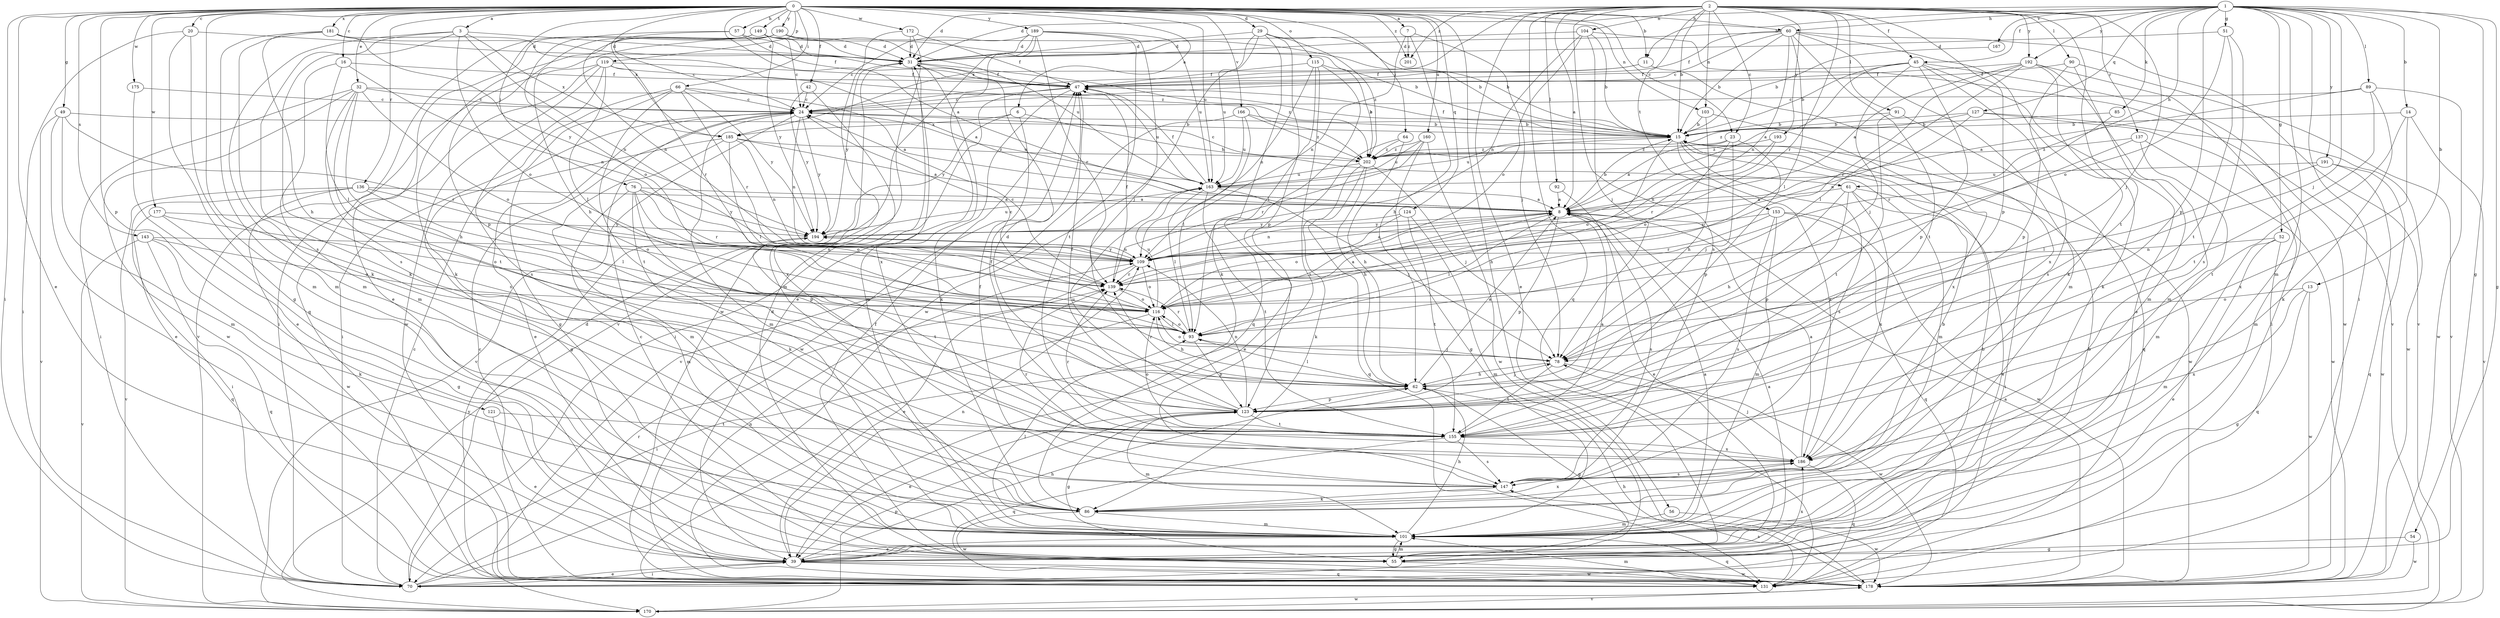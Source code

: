 strict digraph  {
0;
1;
2;
3;
6;
7;
8;
11;
13;
14;
15;
16;
20;
23;
24;
29;
31;
32;
39;
42;
45;
47;
49;
51;
52;
54;
55;
56;
57;
60;
61;
62;
64;
66;
70;
76;
78;
85;
86;
89;
90;
91;
92;
93;
101;
103;
104;
109;
115;
116;
119;
121;
123;
124;
127;
131;
136;
137;
139;
143;
147;
149;
153;
155;
160;
163;
166;
167;
170;
172;
175;
177;
178;
181;
185;
186;
189;
190;
191;
192;
193;
194;
201;
202;
0 -> 3  [label=a];
0 -> 6  [label=a];
0 -> 7  [label=a];
0 -> 8  [label=a];
0 -> 11  [label=b];
0 -> 16  [label=c];
0 -> 20  [label=c];
0 -> 23  [label=c];
0 -> 29  [label=d];
0 -> 32  [label=e];
0 -> 39  [label=e];
0 -> 42  [label=f];
0 -> 49  [label=g];
0 -> 56  [label=h];
0 -> 57  [label=h];
0 -> 60  [label=h];
0 -> 64  [label=i];
0 -> 66  [label=i];
0 -> 70  [label=i];
0 -> 76  [label=j];
0 -> 103  [label=n];
0 -> 115  [label=o];
0 -> 119  [label=p];
0 -> 121  [label=p];
0 -> 124  [label=q];
0 -> 136  [label=r];
0 -> 143  [label=s];
0 -> 147  [label=s];
0 -> 149  [label=t];
0 -> 160  [label=u];
0 -> 163  [label=u];
0 -> 166  [label=v];
0 -> 172  [label=w];
0 -> 175  [label=w];
0 -> 177  [label=w];
0 -> 181  [label=x];
0 -> 185  [label=x];
0 -> 189  [label=y];
0 -> 190  [label=y];
0 -> 201  [label=z];
1 -> 11  [label=b];
1 -> 13  [label=b];
1 -> 14  [label=b];
1 -> 31  [label=d];
1 -> 45  [label=f];
1 -> 51  [label=g];
1 -> 52  [label=g];
1 -> 54  [label=g];
1 -> 55  [label=g];
1 -> 60  [label=h];
1 -> 61  [label=h];
1 -> 70  [label=i];
1 -> 78  [label=j];
1 -> 85  [label=k];
1 -> 89  [label=l];
1 -> 101  [label=m];
1 -> 123  [label=p];
1 -> 127  [label=q];
1 -> 167  [label=v];
1 -> 191  [label=y];
1 -> 192  [label=y];
2 -> 8  [label=a];
2 -> 15  [label=b];
2 -> 23  [label=c];
2 -> 31  [label=d];
2 -> 39  [label=e];
2 -> 45  [label=f];
2 -> 78  [label=j];
2 -> 90  [label=l];
2 -> 91  [label=l];
2 -> 92  [label=l];
2 -> 103  [label=n];
2 -> 104  [label=n];
2 -> 123  [label=p];
2 -> 131  [label=q];
2 -> 137  [label=r];
2 -> 139  [label=r];
2 -> 147  [label=s];
2 -> 153  [label=t];
2 -> 155  [label=t];
2 -> 185  [label=x];
2 -> 192  [label=y];
2 -> 193  [label=y];
2 -> 201  [label=z];
3 -> 31  [label=d];
3 -> 86  [label=k];
3 -> 101  [label=m];
3 -> 109  [label=n];
3 -> 116  [label=o];
3 -> 147  [label=s];
3 -> 185  [label=x];
6 -> 61  [label=h];
6 -> 178  [label=w];
6 -> 185  [label=x];
6 -> 194  [label=y];
7 -> 62  [label=h];
7 -> 78  [label=j];
7 -> 109  [label=n];
7 -> 201  [label=z];
8 -> 15  [label=b];
8 -> 93  [label=l];
8 -> 109  [label=n];
8 -> 123  [label=p];
8 -> 147  [label=s];
8 -> 194  [label=y];
11 -> 24  [label=c];
11 -> 47  [label=f];
11 -> 186  [label=x];
13 -> 55  [label=g];
13 -> 116  [label=o];
13 -> 178  [label=w];
13 -> 186  [label=x];
14 -> 15  [label=b];
14 -> 155  [label=t];
14 -> 170  [label=v];
14 -> 186  [label=x];
15 -> 47  [label=f];
15 -> 101  [label=m];
15 -> 116  [label=o];
15 -> 147  [label=s];
15 -> 163  [label=u];
15 -> 178  [label=w];
15 -> 186  [label=x];
15 -> 202  [label=z];
16 -> 47  [label=f];
16 -> 93  [label=l];
16 -> 101  [label=m];
16 -> 109  [label=n];
20 -> 31  [label=d];
20 -> 55  [label=g];
20 -> 70  [label=i];
20 -> 101  [label=m];
23 -> 8  [label=a];
23 -> 78  [label=j];
23 -> 116  [label=o];
23 -> 123  [label=p];
23 -> 202  [label=z];
24 -> 15  [label=b];
24 -> 39  [label=e];
24 -> 101  [label=m];
24 -> 109  [label=n];
24 -> 163  [label=u];
24 -> 170  [label=v];
24 -> 194  [label=y];
29 -> 15  [label=b];
29 -> 31  [label=d];
29 -> 86  [label=k];
29 -> 123  [label=p];
29 -> 163  [label=u];
29 -> 178  [label=w];
29 -> 202  [label=z];
31 -> 47  [label=f];
31 -> 101  [label=m];
31 -> 186  [label=x];
31 -> 194  [label=y];
31 -> 202  [label=z];
32 -> 15  [label=b];
32 -> 24  [label=c];
32 -> 62  [label=h];
32 -> 70  [label=i];
32 -> 116  [label=o];
32 -> 147  [label=s];
32 -> 155  [label=t];
32 -> 178  [label=w];
39 -> 8  [label=a];
39 -> 15  [label=b];
39 -> 62  [label=h];
39 -> 70  [label=i];
39 -> 109  [label=n];
39 -> 131  [label=q];
39 -> 178  [label=w];
39 -> 186  [label=x];
42 -> 24  [label=c];
42 -> 186  [label=x];
42 -> 194  [label=y];
45 -> 8  [label=a];
45 -> 15  [label=b];
45 -> 39  [label=e];
45 -> 47  [label=f];
45 -> 78  [label=j];
45 -> 123  [label=p];
45 -> 147  [label=s];
45 -> 178  [label=w];
47 -> 24  [label=c];
47 -> 70  [label=i];
47 -> 86  [label=k];
47 -> 163  [label=u];
49 -> 15  [label=b];
49 -> 39  [label=e];
49 -> 101  [label=m];
49 -> 139  [label=r];
49 -> 170  [label=v];
51 -> 31  [label=d];
51 -> 116  [label=o];
51 -> 147  [label=s];
51 -> 155  [label=t];
52 -> 39  [label=e];
52 -> 101  [label=m];
52 -> 109  [label=n];
52 -> 131  [label=q];
54 -> 55  [label=g];
54 -> 178  [label=w];
55 -> 15  [label=b];
55 -> 24  [label=c];
55 -> 31  [label=d];
55 -> 47  [label=f];
55 -> 101  [label=m];
55 -> 178  [label=w];
56 -> 101  [label=m];
56 -> 178  [label=w];
57 -> 24  [label=c];
57 -> 31  [label=d];
57 -> 47  [label=f];
57 -> 116  [label=o];
60 -> 15  [label=b];
60 -> 24  [label=c];
60 -> 31  [label=d];
60 -> 47  [label=f];
60 -> 86  [label=k];
60 -> 93  [label=l];
60 -> 101  [label=m];
60 -> 109  [label=n];
60 -> 155  [label=t];
60 -> 170  [label=v];
61 -> 8  [label=a];
61 -> 39  [label=e];
61 -> 62  [label=h];
61 -> 70  [label=i];
61 -> 123  [label=p];
61 -> 186  [label=x];
62 -> 8  [label=a];
62 -> 55  [label=g];
62 -> 78  [label=j];
62 -> 93  [label=l];
62 -> 123  [label=p];
62 -> 139  [label=r];
64 -> 39  [label=e];
64 -> 62  [label=h];
64 -> 202  [label=z];
66 -> 8  [label=a];
66 -> 24  [label=c];
66 -> 55  [label=g];
66 -> 70  [label=i];
66 -> 139  [label=r];
66 -> 155  [label=t];
66 -> 194  [label=y];
70 -> 24  [label=c];
70 -> 31  [label=d];
70 -> 39  [label=e];
70 -> 109  [label=n];
70 -> 139  [label=r];
76 -> 8  [label=a];
76 -> 86  [label=k];
76 -> 101  [label=m];
76 -> 116  [label=o];
76 -> 123  [label=p];
76 -> 139  [label=r];
76 -> 194  [label=y];
78 -> 62  [label=h];
78 -> 116  [label=o];
78 -> 155  [label=t];
78 -> 178  [label=w];
85 -> 15  [label=b];
85 -> 139  [label=r];
86 -> 15  [label=b];
86 -> 101  [label=m];
86 -> 178  [label=w];
86 -> 186  [label=x];
89 -> 8  [label=a];
89 -> 24  [label=c];
89 -> 86  [label=k];
89 -> 155  [label=t];
89 -> 178  [label=w];
90 -> 47  [label=f];
90 -> 101  [label=m];
90 -> 123  [label=p];
90 -> 170  [label=v];
91 -> 15  [label=b];
91 -> 131  [label=q];
91 -> 155  [label=t];
92 -> 8  [label=a];
92 -> 39  [label=e];
93 -> 78  [label=j];
93 -> 116  [label=o];
93 -> 123  [label=p];
93 -> 139  [label=r];
101 -> 8  [label=a];
101 -> 39  [label=e];
101 -> 55  [label=g];
101 -> 62  [label=h];
101 -> 93  [label=l];
101 -> 131  [label=q];
103 -> 15  [label=b];
103 -> 62  [label=h];
103 -> 186  [label=x];
104 -> 15  [label=b];
104 -> 31  [label=d];
104 -> 78  [label=j];
104 -> 109  [label=n];
104 -> 116  [label=o];
104 -> 170  [label=v];
109 -> 8  [label=a];
109 -> 39  [label=e];
109 -> 116  [label=o];
109 -> 139  [label=r];
109 -> 194  [label=y];
115 -> 47  [label=f];
115 -> 93  [label=l];
115 -> 109  [label=n];
115 -> 131  [label=q];
115 -> 147  [label=s];
115 -> 202  [label=z];
116 -> 8  [label=a];
116 -> 24  [label=c];
116 -> 62  [label=h];
116 -> 70  [label=i];
116 -> 93  [label=l];
116 -> 163  [label=u];
119 -> 8  [label=a];
119 -> 47  [label=f];
119 -> 70  [label=i];
119 -> 93  [label=l];
119 -> 139  [label=r];
119 -> 147  [label=s];
119 -> 170  [label=v];
119 -> 178  [label=w];
121 -> 39  [label=e];
121 -> 155  [label=t];
123 -> 31  [label=d];
123 -> 39  [label=e];
123 -> 47  [label=f];
123 -> 55  [label=g];
123 -> 101  [label=m];
123 -> 109  [label=n];
123 -> 155  [label=t];
123 -> 163  [label=u];
124 -> 101  [label=m];
124 -> 116  [label=o];
124 -> 155  [label=t];
124 -> 194  [label=y];
127 -> 15  [label=b];
127 -> 101  [label=m];
127 -> 109  [label=n];
127 -> 178  [label=w];
127 -> 202  [label=z];
131 -> 101  [label=m];
131 -> 147  [label=s];
131 -> 194  [label=y];
136 -> 8  [label=a];
136 -> 70  [label=i];
136 -> 93  [label=l];
136 -> 116  [label=o];
136 -> 170  [label=v];
136 -> 178  [label=w];
137 -> 78  [label=j];
137 -> 101  [label=m];
137 -> 178  [label=w];
137 -> 202  [label=z];
139 -> 24  [label=c];
139 -> 47  [label=f];
139 -> 116  [label=o];
143 -> 86  [label=k];
143 -> 109  [label=n];
143 -> 116  [label=o];
143 -> 131  [label=q];
143 -> 170  [label=v];
147 -> 47  [label=f];
147 -> 86  [label=k];
149 -> 15  [label=b];
149 -> 24  [label=c];
149 -> 31  [label=d];
149 -> 47  [label=f];
149 -> 109  [label=n];
149 -> 123  [label=p];
149 -> 131  [label=q];
149 -> 194  [label=y];
153 -> 101  [label=m];
153 -> 131  [label=q];
153 -> 139  [label=r];
153 -> 147  [label=s];
153 -> 178  [label=w];
153 -> 194  [label=y];
155 -> 8  [label=a];
155 -> 47  [label=f];
155 -> 116  [label=o];
155 -> 131  [label=q];
155 -> 139  [label=r];
155 -> 147  [label=s];
155 -> 186  [label=x];
160 -> 55  [label=g];
160 -> 139  [label=r];
160 -> 163  [label=u];
160 -> 178  [label=w];
160 -> 202  [label=z];
163 -> 8  [label=a];
163 -> 47  [label=f];
163 -> 78  [label=j];
163 -> 93  [label=l];
163 -> 155  [label=t];
166 -> 15  [label=b];
166 -> 93  [label=l];
166 -> 163  [label=u];
166 -> 170  [label=v];
166 -> 202  [label=z];
167 -> 15  [label=b];
170 -> 123  [label=p];
170 -> 178  [label=w];
172 -> 31  [label=d];
172 -> 47  [label=f];
172 -> 101  [label=m];
172 -> 178  [label=w];
175 -> 24  [label=c];
175 -> 39  [label=e];
177 -> 55  [label=g];
177 -> 116  [label=o];
177 -> 131  [label=q];
177 -> 194  [label=y];
178 -> 8  [label=a];
178 -> 24  [label=c];
178 -> 62  [label=h];
178 -> 170  [label=v];
181 -> 31  [label=d];
181 -> 62  [label=h];
181 -> 86  [label=k];
181 -> 101  [label=m];
181 -> 194  [label=y];
181 -> 202  [label=z];
185 -> 8  [label=a];
185 -> 55  [label=g];
185 -> 93  [label=l];
185 -> 101  [label=m];
185 -> 109  [label=n];
185 -> 202  [label=z];
186 -> 8  [label=a];
186 -> 78  [label=j];
186 -> 131  [label=q];
186 -> 139  [label=r];
186 -> 147  [label=s];
189 -> 24  [label=c];
189 -> 31  [label=d];
189 -> 39  [label=e];
189 -> 78  [label=j];
189 -> 139  [label=r];
189 -> 155  [label=t];
189 -> 163  [label=u];
189 -> 170  [label=v];
190 -> 15  [label=b];
190 -> 31  [label=d];
190 -> 39  [label=e];
190 -> 62  [label=h];
190 -> 86  [label=k];
190 -> 163  [label=u];
191 -> 93  [label=l];
191 -> 131  [label=q];
191 -> 163  [label=u];
191 -> 178  [label=w];
192 -> 8  [label=a];
192 -> 47  [label=f];
192 -> 70  [label=i];
192 -> 86  [label=k];
192 -> 93  [label=l];
192 -> 101  [label=m];
192 -> 139  [label=r];
193 -> 109  [label=n];
193 -> 139  [label=r];
193 -> 202  [label=z];
194 -> 109  [label=n];
194 -> 155  [label=t];
194 -> 163  [label=u];
202 -> 24  [label=c];
202 -> 62  [label=h];
202 -> 78  [label=j];
202 -> 86  [label=k];
202 -> 131  [label=q];
202 -> 163  [label=u];
}
